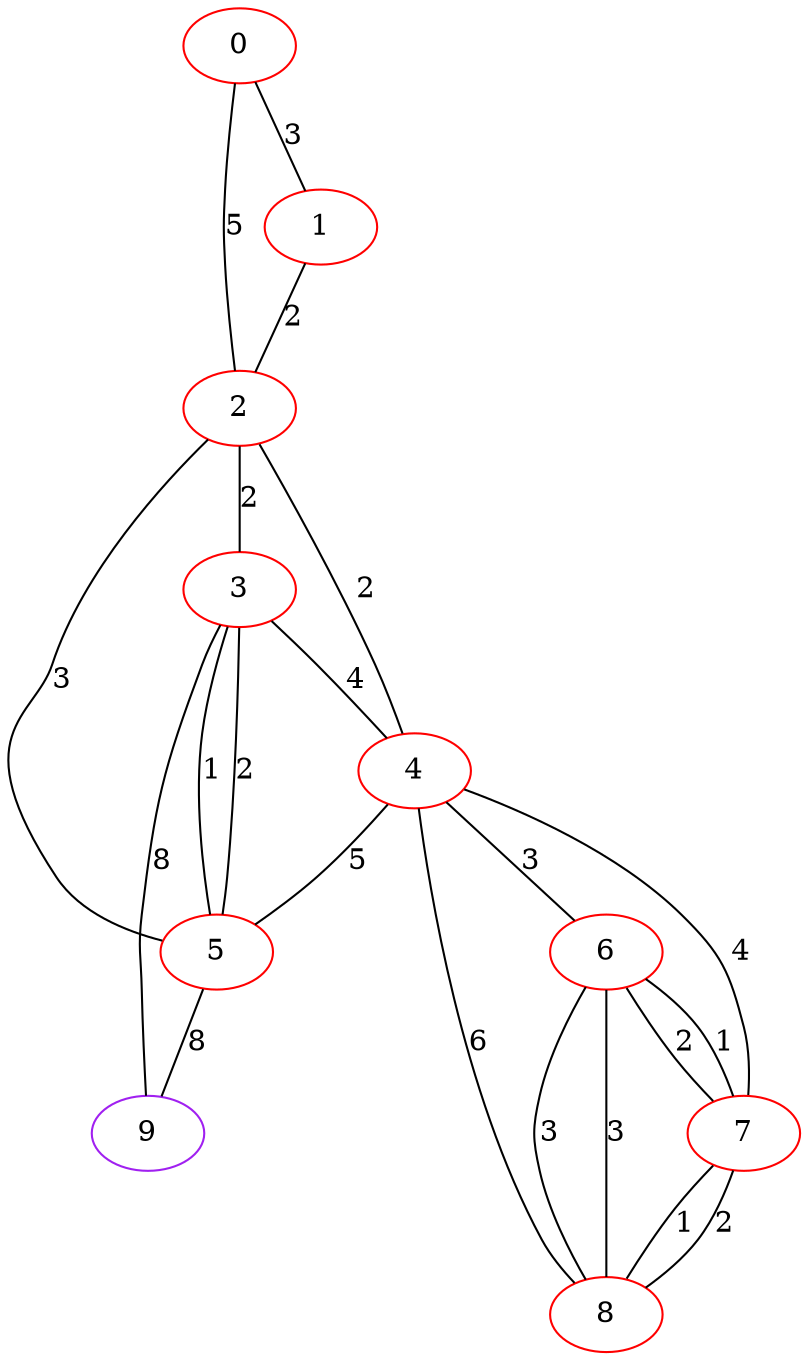 graph "" {
0 [color=red, weight=1];
1 [color=red, weight=1];
2 [color=red, weight=1];
3 [color=red, weight=1];
4 [color=red, weight=1];
5 [color=red, weight=1];
6 [color=red, weight=1];
7 [color=red, weight=1];
8 [color=red, weight=1];
9 [color=purple, weight=4];
0 -- 1  [key=0, label=3];
0 -- 2  [key=0, label=5];
1 -- 2  [key=0, label=2];
2 -- 3  [key=0, label=2];
2 -- 4  [key=0, label=2];
2 -- 5  [key=0, label=3];
3 -- 9  [key=0, label=8];
3 -- 4  [key=0, label=4];
3 -- 5  [key=0, label=2];
3 -- 5  [key=1, label=1];
4 -- 5  [key=0, label=5];
4 -- 6  [key=0, label=3];
4 -- 7  [key=0, label=4];
4 -- 8  [key=0, label=6];
5 -- 9  [key=0, label=8];
6 -- 8  [key=0, label=3];
6 -- 8  [key=1, label=3];
6 -- 7  [key=0, label=1];
6 -- 7  [key=1, label=2];
7 -- 8  [key=0, label=2];
7 -- 8  [key=1, label=1];
}
